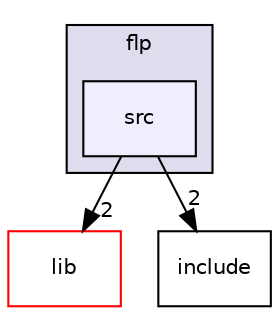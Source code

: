 digraph "/home/user/O2-Balancer2/flp/src" {
  compound=true
  node [ fontsize="10", fontname="Helvetica"];
  edge [ labelfontsize="10", labelfontname="Helvetica"];
  subgraph clusterdir_fa04a89ebcfea68347ebc3f6784765ba {
    graph [ bgcolor="#ddddee", pencolor="black", label="flp" fontname="Helvetica", fontsize="10", URL="dir_fa04a89ebcfea68347ebc3f6784765ba.html"]
  dir_f8b92b7f527e875dc9031f569a218552 [shape=box, label="src", style="filled", fillcolor="#eeeeff", pencolor="black", URL="dir_f8b92b7f527e875dc9031f569a218552.html"];
  }
  dir_97aefd0d527b934f1d99a682da8fe6a9 [shape=box label="lib" fillcolor="white" style="filled" color="red" URL="dir_97aefd0d527b934f1d99a682da8fe6a9.html"];
  dir_75e2e877282518c031fbb20ac9aa9b5a [shape=box label="include" URL="dir_75e2e877282518c031fbb20ac9aa9b5a.html"];
  dir_f8b92b7f527e875dc9031f569a218552->dir_97aefd0d527b934f1d99a682da8fe6a9 [headlabel="2", labeldistance=1.5 headhref="dir_000004_000009.html"];
  dir_f8b92b7f527e875dc9031f569a218552->dir_75e2e877282518c031fbb20ac9aa9b5a [headlabel="2", labeldistance=1.5 headhref="dir_000004_000007.html"];
}
